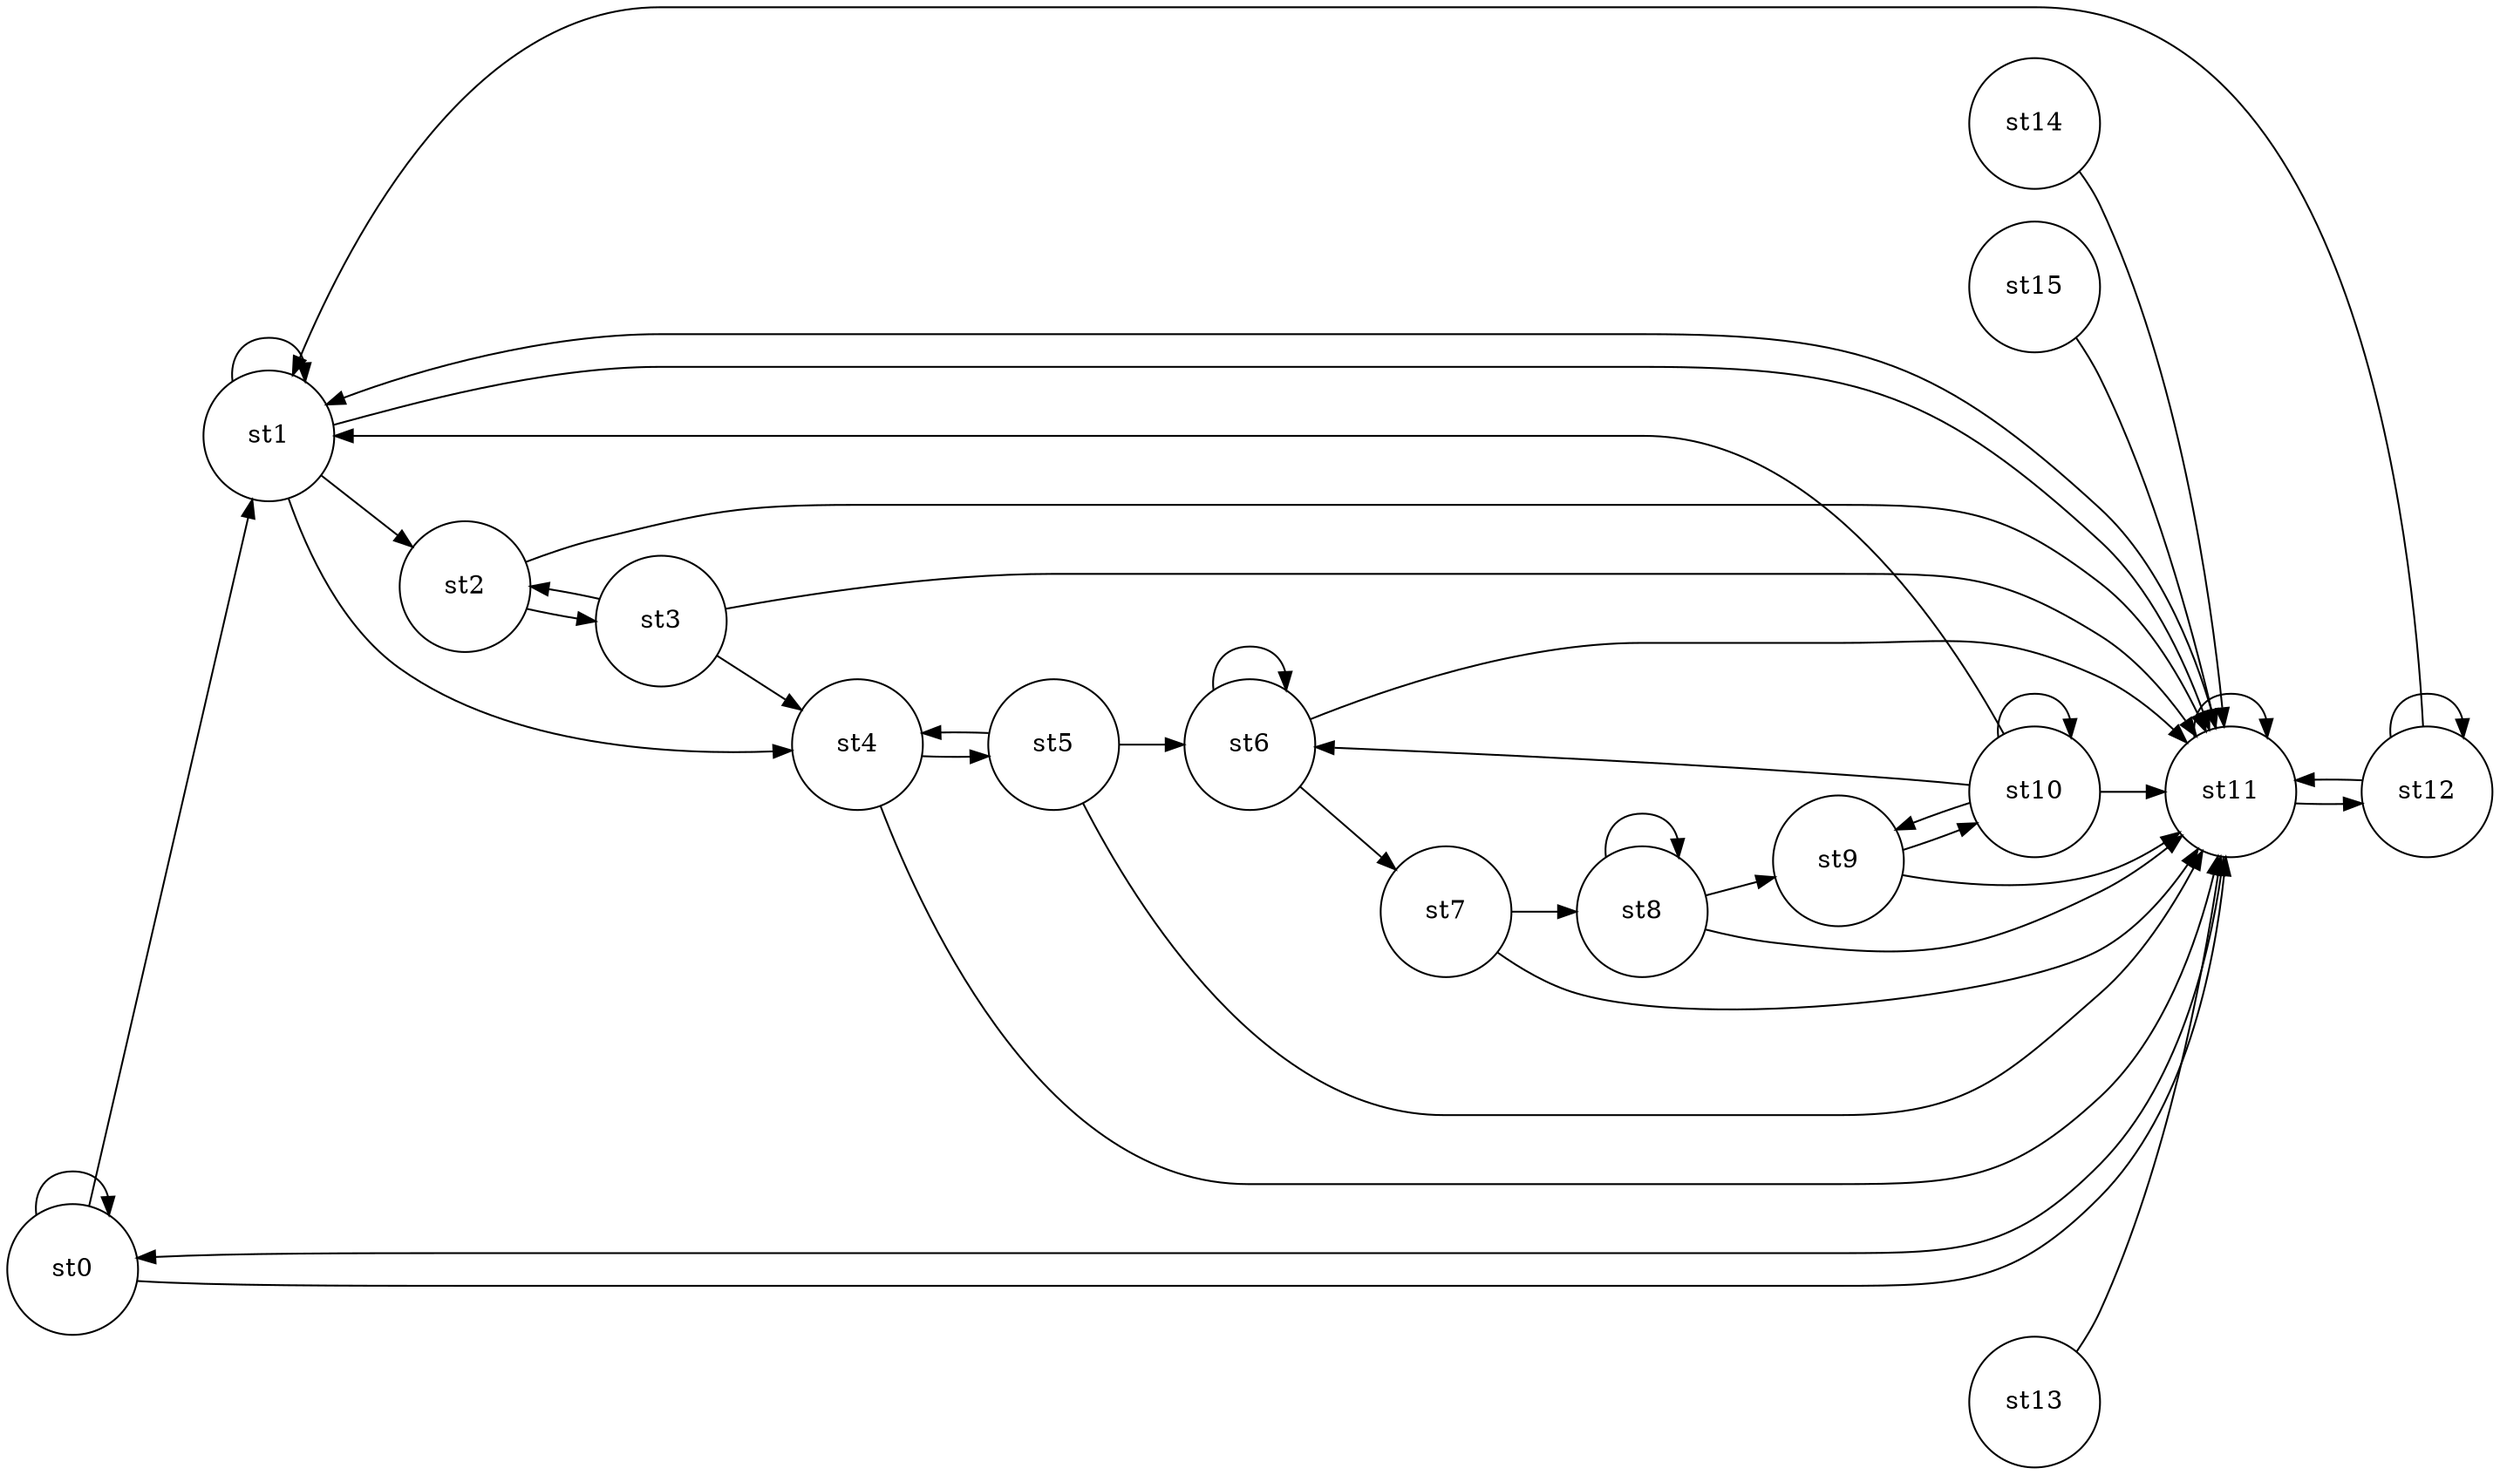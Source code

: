 #Total states is 0, including 0 states and 0 newstates
#Total transisions is 0, including 0 transistions and 0 new transitions
digraph finite_state_machine {
	rankdir=LR;
	size="20,20";
	resolution="300";
	overlap=false;

	node [shape = circle, fixedsize=true, width = 1, color = red, style = filled];

	node [shape = circle, color = black, style = unfilled];
	st0;
 	st1;
 	st10;
 	st11;
 	st12;
 	st13;
 	st14;
 	st15;
 	st2;
 	st3;
 	st4;
 	st5;
 	st6;
 	st7;
 	st8;
 	st9;
 	st0 -> st0;
	st0 -> st1;
	st0 -> st11;
	st1 -> st1;
	st1 -> st11;
	st1 -> st2;
	st1 -> st4;
	st10 -> st1;
	st10 -> st10;
	st10 -> st11;
	st10 -> st6;
	st10 -> st9;
	st11 -> st0;
	st11 -> st1;
	st11 -> st11;
	st11 -> st12;
	st12 -> st1;
	st12 -> st11;
	st12 -> st12;
	st13 -> st11;
	st14 -> st11;
	st15 -> st11;
	st2 -> st11;
	st2 -> st3;
	st3 -> st11;
	st3 -> st2;
	st3 -> st4;
	st4 -> st11;
	st4 -> st5;
	st5 -> st11;
	st5 -> st4;
	st5 -> st6;
	st6 -> st11;
	st6 -> st6;
	st6 -> st7;
	st7 -> st11;
	st7 -> st8;
	st8 -> st11;
	st8 -> st8;
	st8 -> st9;
	st9 -> st10;
	st9 -> st11;
}
